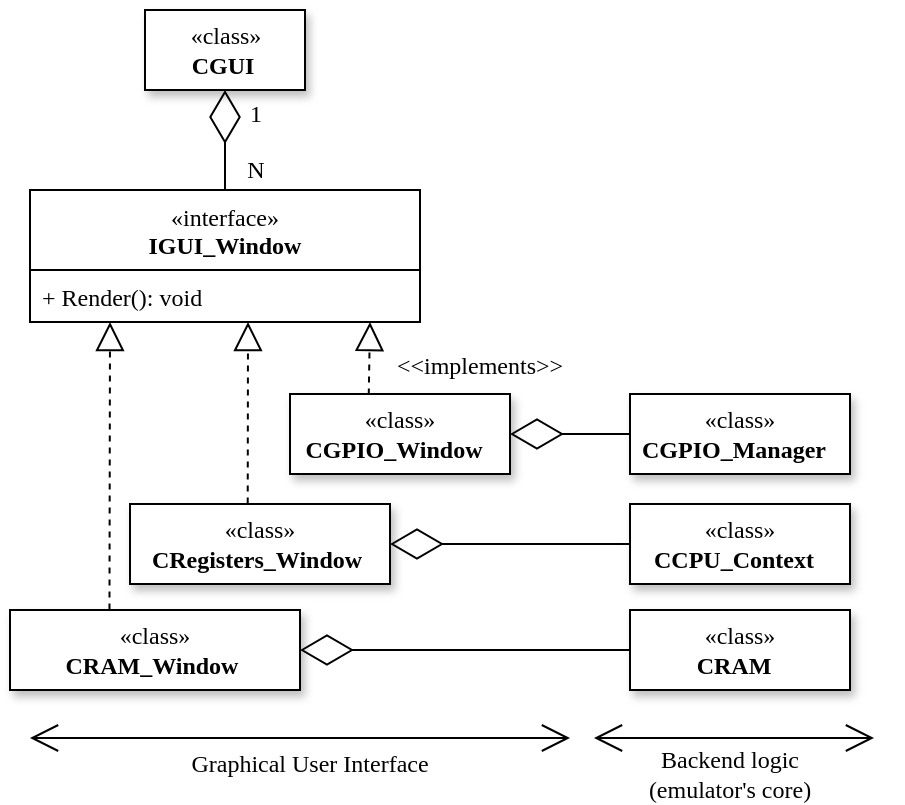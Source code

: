 <mxfile version="21.6.8" type="device">
  <diagram name="Page-1" id="IXhRgzbrAVm-davYRDc9">
    <mxGraphModel dx="1182" dy="690" grid="1" gridSize="10" guides="1" tooltips="1" connect="1" arrows="1" fold="1" page="1" pageScale="1" pageWidth="850" pageHeight="1100" math="0" shadow="0">
      <root>
        <mxCell id="0" />
        <mxCell id="1" parent="0" />
        <mxCell id="VPAEBguIafS6aZRW-bXM-1" value="«class»&lt;br&gt;&lt;b&gt;CRAM_Window&amp;nbsp;&lt;/b&gt;" style="html=1;whiteSpace=wrap;fontFamily=Computer Modern;shadow=1;" vertex="1" parent="1">
          <mxGeometry x="310" y="390" width="145" height="40" as="geometry" />
        </mxCell>
        <mxCell id="VPAEBguIafS6aZRW-bXM-2" value="&lt;span style=&quot;font-weight: normal;&quot;&gt;«interface»&lt;/span&gt;&lt;br style=&quot;border-color: var(--border-color); font-weight: 400;&quot;&gt;&lt;b style=&quot;border-color: var(--border-color);&quot;&gt;IGUI_Window&lt;/b&gt;" style="swimlane;fontStyle=1;align=center;verticalAlign=top;childLayout=stackLayout;horizontal=1;startSize=40;horizontalStack=0;resizeParent=1;resizeParentMax=0;resizeLast=0;collapsible=1;marginBottom=0;whiteSpace=wrap;html=1;fontFamily=Computer Modern;shadow=0;" vertex="1" parent="1">
          <mxGeometry x="320" y="180" width="195" height="66" as="geometry" />
        </mxCell>
        <mxCell id="VPAEBguIafS6aZRW-bXM-3" value="+ Render(): void" style="text;strokeColor=none;fillColor=none;align=left;verticalAlign=top;spacingLeft=4;spacingRight=4;overflow=hidden;rotatable=0;points=[[0,0.5],[1,0.5]];portConstraint=eastwest;whiteSpace=wrap;html=1;fontFamily=Computer Modern;" vertex="1" parent="VPAEBguIafS6aZRW-bXM-2">
          <mxGeometry y="40" width="195" height="26" as="geometry" />
        </mxCell>
        <mxCell id="VPAEBguIafS6aZRW-bXM-6" value="«class»&lt;br&gt;&lt;b&gt;CRegisters_Window&amp;nbsp;&lt;/b&gt;" style="html=1;whiteSpace=wrap;fontFamily=Computer Modern;shadow=1;" vertex="1" parent="1">
          <mxGeometry x="370" y="337" width="130" height="40" as="geometry" />
        </mxCell>
        <mxCell id="VPAEBguIafS6aZRW-bXM-7" value="«class»&lt;br&gt;&lt;b&gt;CGPIO_Window&amp;nbsp;&amp;nbsp;&lt;/b&gt;" style="html=1;whiteSpace=wrap;fontFamily=Computer Modern;shadow=1;" vertex="1" parent="1">
          <mxGeometry x="450" y="282" width="110" height="40" as="geometry" />
        </mxCell>
        <mxCell id="VPAEBguIafS6aZRW-bXM-9" value="" style="endArrow=block;dashed=1;endFill=0;endSize=12;html=1;rounded=0;entryX=0.823;entryY=1.055;entryDx=0;entryDy=0;entryPerimeter=0;exitX=0.422;exitY=-0.005;exitDx=0;exitDy=0;exitPerimeter=0;fontFamily=Computer Modern;" edge="1" parent="1">
          <mxGeometry width="160" relative="1" as="geometry">
            <mxPoint x="428.86" y="336.8" as="sourcePoint" />
            <mxPoint x="429" y="246" as="targetPoint" />
          </mxGeometry>
        </mxCell>
        <mxCell id="VPAEBguIafS6aZRW-bXM-10" value="" style="endArrow=block;dashed=1;endFill=0;endSize=12;html=1;rounded=0;entryX=0.823;entryY=1.055;entryDx=0;entryDy=0;entryPerimeter=0;exitX=0.343;exitY=-0.005;exitDx=0;exitDy=0;exitPerimeter=0;fontFamily=Computer Modern;" edge="1" parent="1" source="VPAEBguIafS6aZRW-bXM-1">
          <mxGeometry width="160" relative="1" as="geometry">
            <mxPoint x="360" y="340" as="sourcePoint" />
            <mxPoint x="360" y="246" as="targetPoint" />
          </mxGeometry>
        </mxCell>
        <mxCell id="VPAEBguIafS6aZRW-bXM-11" value="" style="endArrow=block;dashed=1;endFill=0;endSize=12;html=1;rounded=0;entryX=0.823;entryY=1.055;entryDx=0;entryDy=0;entryPerimeter=0;exitX=0.358;exitY=0.006;exitDx=0;exitDy=0;exitPerimeter=0;fontFamily=Computer Modern;" edge="1" parent="1" source="VPAEBguIafS6aZRW-bXM-7">
          <mxGeometry width="160" relative="1" as="geometry">
            <mxPoint x="490" y="280" as="sourcePoint" />
            <mxPoint x="490" y="246" as="targetPoint" />
          </mxGeometry>
        </mxCell>
        <mxCell id="VPAEBguIafS6aZRW-bXM-12" value="«class»&lt;br&gt;&lt;b&gt;CGPIO_Manager&amp;nbsp;&amp;nbsp;&lt;/b&gt;" style="html=1;whiteSpace=wrap;fontFamily=Computer Modern;shadow=1;" vertex="1" parent="1">
          <mxGeometry x="620" y="282" width="110" height="40" as="geometry" />
        </mxCell>
        <mxCell id="VPAEBguIafS6aZRW-bXM-13" value="" style="endArrow=diamondThin;endFill=0;endSize=24;html=1;rounded=0;entryX=1;entryY=0.5;entryDx=0;entryDy=0;exitX=0;exitY=0.5;exitDx=0;exitDy=0;fontFamily=Computer Modern;" edge="1" parent="1" source="VPAEBguIafS6aZRW-bXM-12" target="VPAEBguIafS6aZRW-bXM-7">
          <mxGeometry width="160" relative="1" as="geometry">
            <mxPoint x="500" y="412" as="sourcePoint" />
            <mxPoint x="660" y="412" as="targetPoint" />
          </mxGeometry>
        </mxCell>
        <mxCell id="VPAEBguIafS6aZRW-bXM-14" value="«class»&lt;br&gt;&lt;b&gt;CCPU_Context&amp;nbsp;&amp;nbsp;&lt;/b&gt;" style="html=1;whiteSpace=wrap;fontFamily=Computer Modern;shadow=1;" vertex="1" parent="1">
          <mxGeometry x="620" y="337" width="110" height="40" as="geometry" />
        </mxCell>
        <mxCell id="VPAEBguIafS6aZRW-bXM-15" value="" style="endArrow=diamondThin;endFill=0;endSize=24;html=1;rounded=0;exitX=0;exitY=0.5;exitDx=0;exitDy=0;fontFamily=Computer Modern;" edge="1" parent="1" source="VPAEBguIafS6aZRW-bXM-14" target="VPAEBguIafS6aZRW-bXM-6">
          <mxGeometry width="160" relative="1" as="geometry">
            <mxPoint x="575" y="356.76" as="sourcePoint" />
            <mxPoint x="530" y="356.76" as="targetPoint" />
          </mxGeometry>
        </mxCell>
        <mxCell id="VPAEBguIafS6aZRW-bXM-17" value="«class»&lt;br&gt;&lt;b&gt;CRAM&amp;nbsp;&amp;nbsp;&lt;/b&gt;" style="html=1;whiteSpace=wrap;fontFamily=Computer Modern;shadow=1;" vertex="1" parent="1">
          <mxGeometry x="620" y="390" width="110" height="40" as="geometry" />
        </mxCell>
        <mxCell id="VPAEBguIafS6aZRW-bXM-18" value="" style="endArrow=diamondThin;endFill=0;endSize=24;html=1;rounded=0;exitX=0;exitY=0.5;exitDx=0;exitDy=0;entryX=1;entryY=0.5;entryDx=0;entryDy=0;fontFamily=Computer Modern;" edge="1" parent="1" source="VPAEBguIafS6aZRW-bXM-17" target="VPAEBguIafS6aZRW-bXM-1">
          <mxGeometry width="160" relative="1" as="geometry">
            <mxPoint x="515" y="409.71" as="sourcePoint" />
            <mxPoint x="465" y="409.71" as="targetPoint" />
          </mxGeometry>
        </mxCell>
        <mxCell id="VPAEBguIafS6aZRW-bXM-19" value="«class»&lt;br&gt;&lt;b&gt;CGUI&amp;nbsp;&lt;/b&gt;" style="html=1;whiteSpace=wrap;fontFamily=Computer Modern;shadow=1;" vertex="1" parent="1">
          <mxGeometry x="377.5" y="90" width="80" height="40" as="geometry" />
        </mxCell>
        <mxCell id="VPAEBguIafS6aZRW-bXM-20" value="" style="endArrow=diamondThin;endFill=0;endSize=24;html=1;rounded=0;entryX=0.5;entryY=1;entryDx=0;entryDy=0;exitX=0.5;exitY=0;exitDx=0;exitDy=0;fontFamily=Computer Modern;" edge="1" parent="1" source="VPAEBguIafS6aZRW-bXM-2" target="VPAEBguIafS6aZRW-bXM-19">
          <mxGeometry width="160" relative="1" as="geometry">
            <mxPoint x="595" y="260" as="sourcePoint" />
            <mxPoint x="550" y="260" as="targetPoint" />
          </mxGeometry>
        </mxCell>
        <mxCell id="VPAEBguIafS6aZRW-bXM-22" value="1" style="text;html=1;strokeColor=none;fillColor=none;align=center;verticalAlign=middle;whiteSpace=wrap;rounded=0;fontFamily=Computer Modern;" vertex="1" parent="1">
          <mxGeometry x="428" y="132" width="10" height="20" as="geometry" />
        </mxCell>
        <mxCell id="VPAEBguIafS6aZRW-bXM-23" value="N" style="text;html=1;strokeColor=none;fillColor=none;align=center;verticalAlign=middle;whiteSpace=wrap;rounded=0;fontFamily=Computer Modern;" vertex="1" parent="1">
          <mxGeometry x="428" y="160" width="10" height="20" as="geometry" />
        </mxCell>
        <mxCell id="VPAEBguIafS6aZRW-bXM-24" value="&amp;lt;&amp;lt;implements&amp;gt;&amp;gt;" style="text;html=1;strokeColor=none;fillColor=none;align=center;verticalAlign=middle;whiteSpace=wrap;rounded=0;fontFamily=Computer Modern;" vertex="1" parent="1">
          <mxGeometry x="500" y="258" width="90" height="20" as="geometry" />
        </mxCell>
        <mxCell id="VPAEBguIafS6aZRW-bXM-32" value="Graphical User Interface" style="text;html=1;strokeColor=none;fillColor=none;align=center;verticalAlign=middle;whiteSpace=wrap;rounded=0;fontFamily=Computer Modern;" vertex="1" parent="1">
          <mxGeometry x="389.74" y="457" width="140" height="20" as="geometry" />
        </mxCell>
        <mxCell id="VPAEBguIafS6aZRW-bXM-40" value="Backend logic &lt;br&gt;(emulator&#39;s core)" style="text;html=1;strokeColor=none;fillColor=none;align=center;verticalAlign=middle;whiteSpace=wrap;rounded=0;fontFamily=Computer Modern;" vertex="1" parent="1">
          <mxGeometry x="620" y="462" width="100" height="20" as="geometry" />
        </mxCell>
        <mxCell id="VPAEBguIafS6aZRW-bXM-42" value="" style="endArrow=open;endFill=1;endSize=12;html=1;rounded=0;" edge="1" parent="1">
          <mxGeometry width="160" relative="1" as="geometry">
            <mxPoint x="480" y="454" as="sourcePoint" />
            <mxPoint x="590" y="454" as="targetPoint" />
          </mxGeometry>
        </mxCell>
        <mxCell id="VPAEBguIafS6aZRW-bXM-43" value="" style="endArrow=open;endFill=1;endSize=12;html=1;rounded=0;" edge="1" parent="1">
          <mxGeometry width="160" relative="1" as="geometry">
            <mxPoint x="480" y="454" as="sourcePoint" />
            <mxPoint x="320" y="454" as="targetPoint" />
          </mxGeometry>
        </mxCell>
        <mxCell id="VPAEBguIafS6aZRW-bXM-46" value="" style="endArrow=open;endFill=1;endSize=12;html=1;rounded=0;" edge="1" parent="1">
          <mxGeometry width="160" relative="1" as="geometry">
            <mxPoint x="682" y="454" as="sourcePoint" />
            <mxPoint x="742" y="454" as="targetPoint" />
          </mxGeometry>
        </mxCell>
        <mxCell id="VPAEBguIafS6aZRW-bXM-47" value="" style="endArrow=open;endFill=1;endSize=12;html=1;rounded=0;" edge="1" parent="1">
          <mxGeometry width="160" relative="1" as="geometry">
            <mxPoint x="682" y="454" as="sourcePoint" />
            <mxPoint x="602" y="454" as="targetPoint" />
          </mxGeometry>
        </mxCell>
      </root>
    </mxGraphModel>
  </diagram>
</mxfile>
